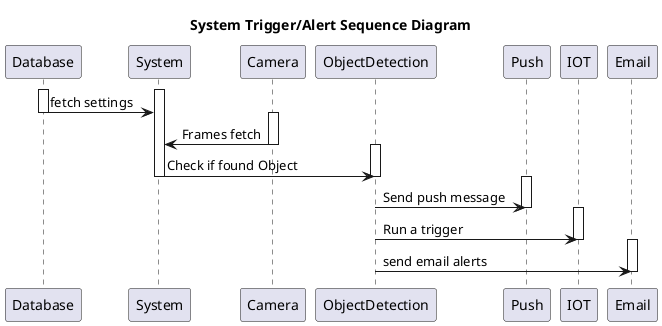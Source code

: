 @startuml
title System Trigger/Alert Sequence Diagram
activate Database
activate System
System <- Database  : fetch settings
deactivate Database
activate Camera
Camera -> System: Frames fetch
deactivate Camera
activate ObjectDetection
System -> ObjectDetection : Check if found Object
deactivate ObjectDetection
deactivate System
activate Push
ObjectDetection -> Push: Send push message
deactivate Push
activate IOT
ObjectDetection -> IOT : Run a trigger
deactivate IOT
activate Email
ObjectDetection -> Email : send email alerts
deactivate Email
@enduml